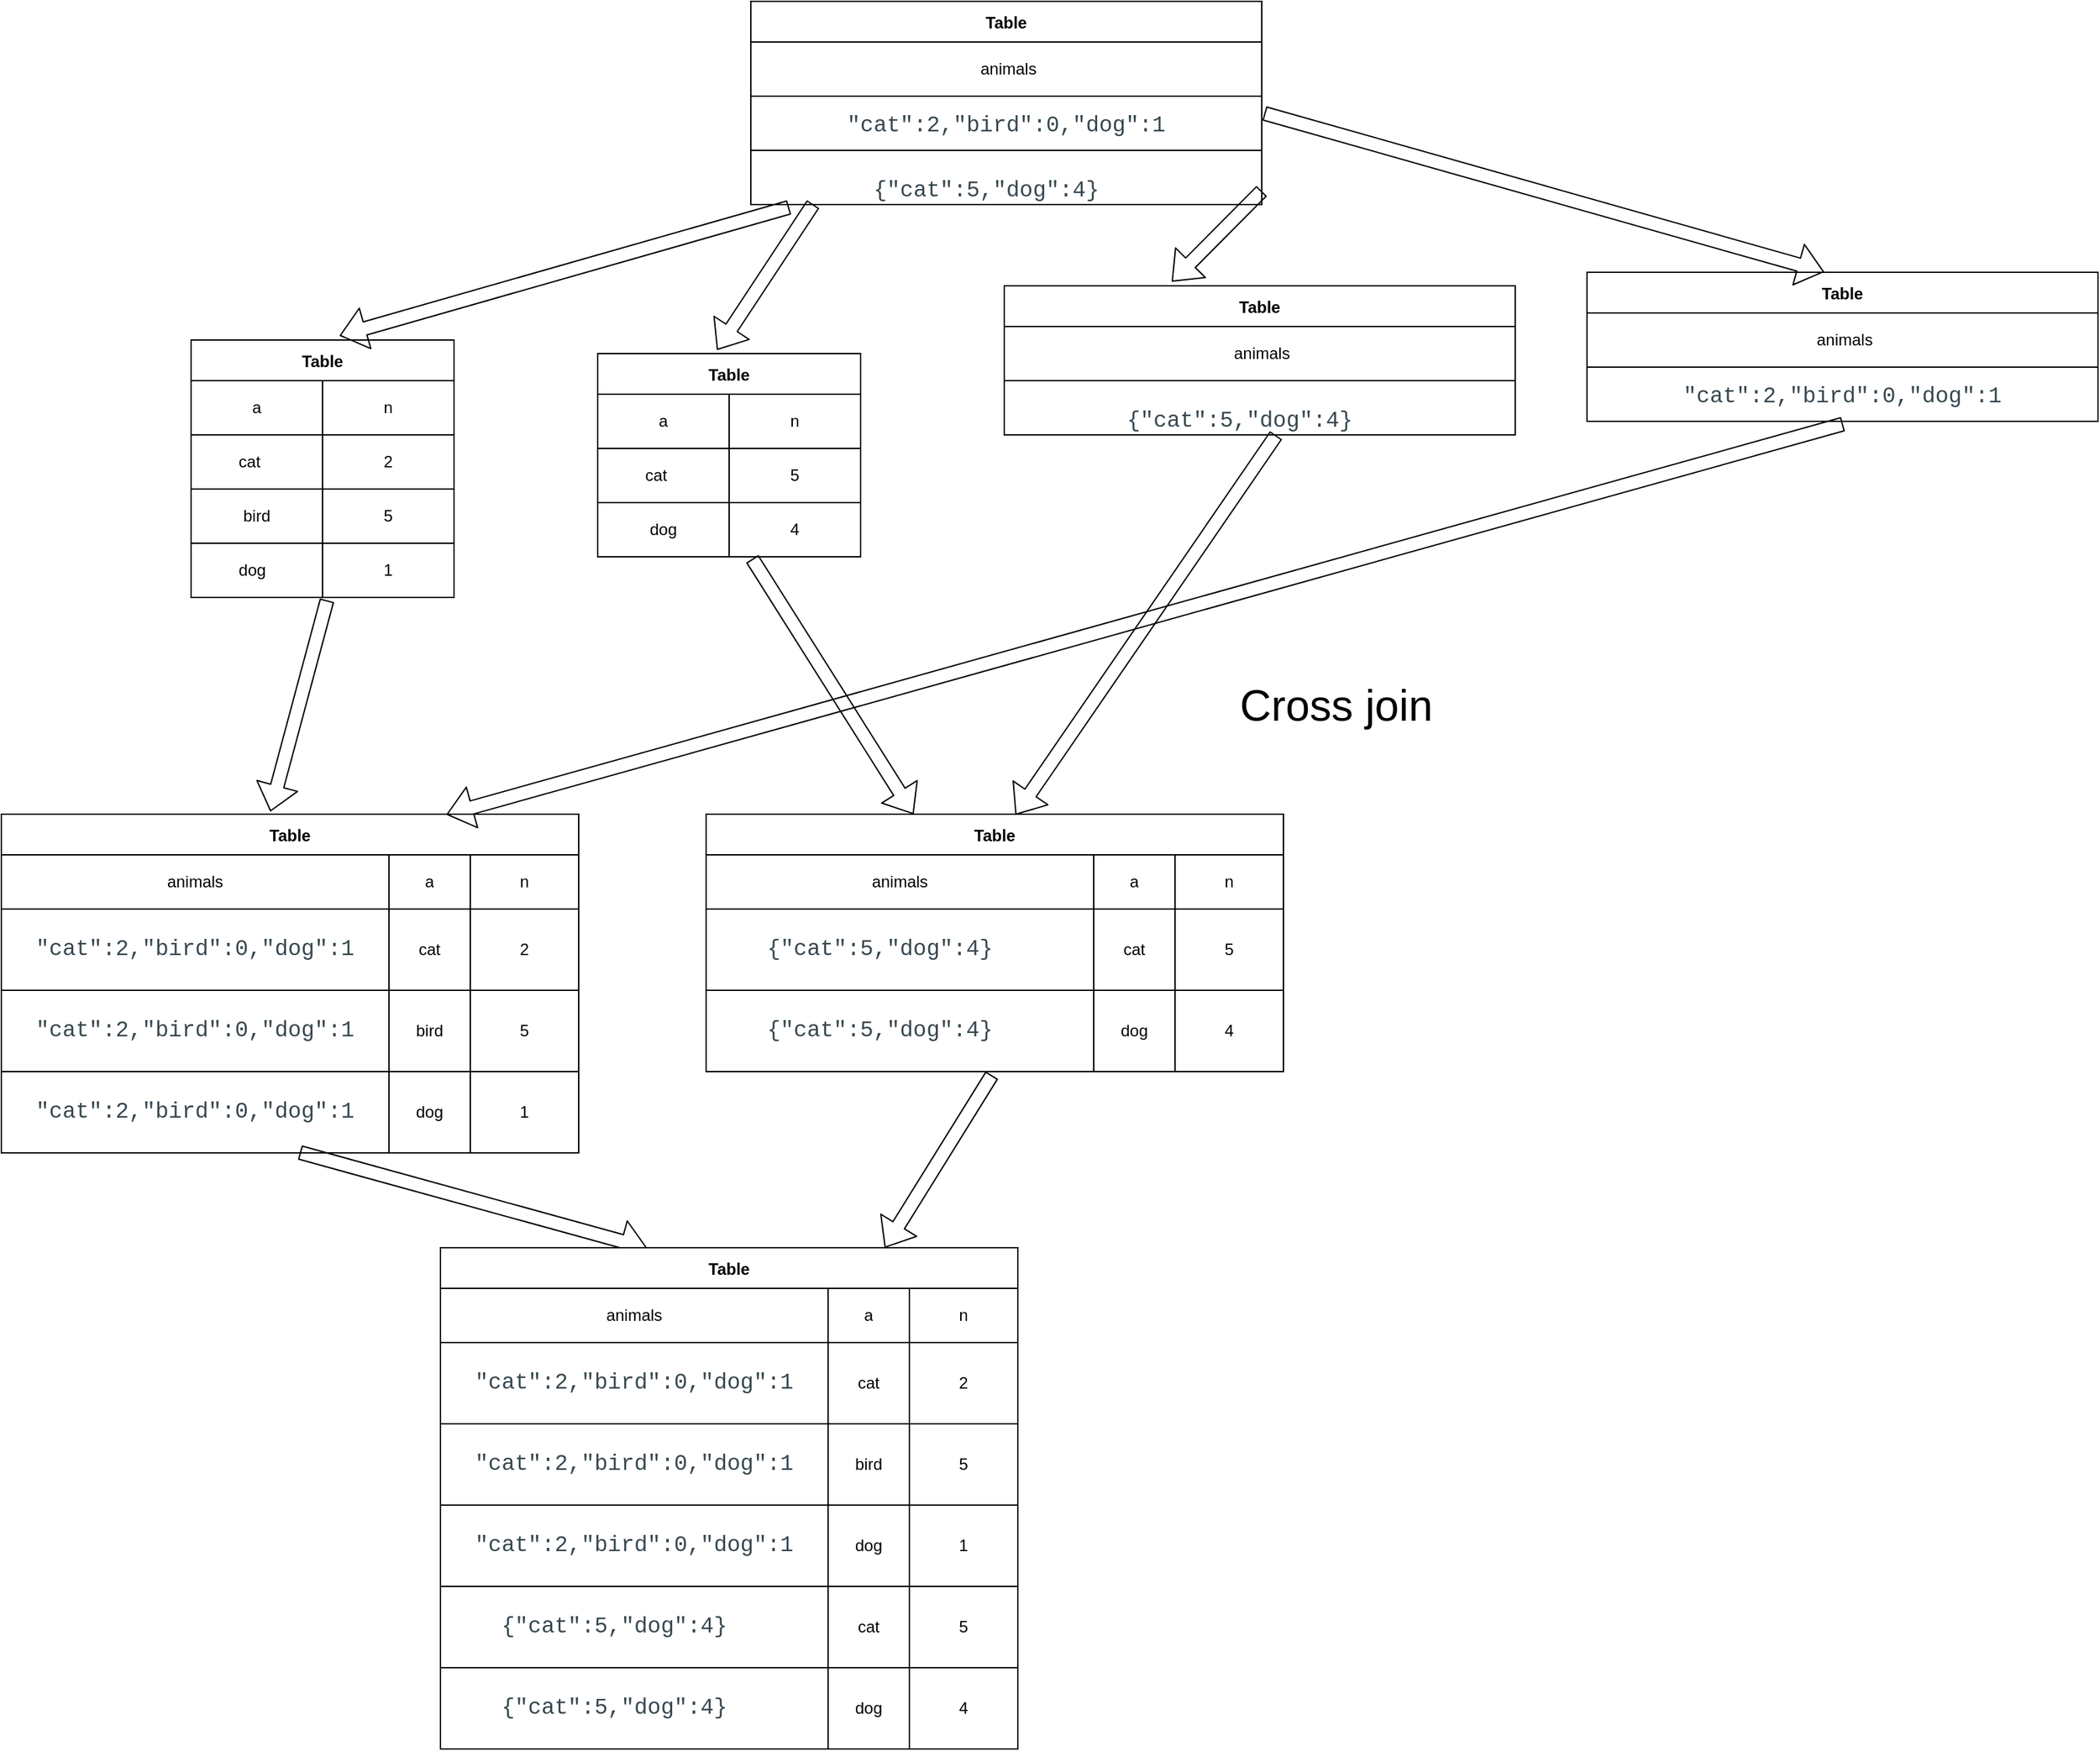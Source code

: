 <mxfile version="15.2.1" type="github"><diagram id="VG8eyqfKNjotyexFLxuo" name="Page-1"><mxGraphModel dx="2196" dy="2149" grid="1" gridSize="10" guides="1" tooltips="1" connect="1" arrows="1" fold="1" page="1" pageScale="1" pageWidth="850" pageHeight="1100" math="0" shadow="0"><root><mxCell id="0"/><mxCell id="1" parent="0"/><mxCell id="1HkXlkdMr8uAS0z24yEN-7" value="Table" style="shape=table;startSize=30;container=1;collapsible=0;childLayout=tableLayout;fontStyle=1;align=center;pointerEvents=1;" parent="1" vertex="1"><mxGeometry x="203" y="1160" width="377" height="150" as="geometry"/></mxCell><mxCell id="1HkXlkdMr8uAS0z24yEN-8" value="" style="shape=partialRectangle;html=1;whiteSpace=wrap;collapsible=0;dropTarget=0;pointerEvents=0;fillColor=none;top=0;left=0;bottom=0;right=0;points=[[0,0.5],[1,0.5]];portConstraint=eastwest;" parent="1HkXlkdMr8uAS0z24yEN-7" vertex="1"><mxGeometry y="30" width="377" height="40" as="geometry"/></mxCell><mxCell id="1HkXlkdMr8uAS0z24yEN-9" value="&amp;nbsp;animals" style="shape=partialRectangle;html=1;whiteSpace=wrap;connectable=0;fillColor=none;top=0;left=0;bottom=0;right=0;overflow=hidden;pointerEvents=1;" parent="1HkXlkdMr8uAS0z24yEN-8" vertex="1"><mxGeometry width="377" height="40" as="geometry"/></mxCell><mxCell id="1HkXlkdMr8uAS0z24yEN-12" value="" style="shape=partialRectangle;html=1;whiteSpace=wrap;collapsible=0;dropTarget=0;pointerEvents=0;fillColor=none;top=0;left=0;bottom=0;right=0;points=[[0,0.5],[1,0.5]];portConstraint=eastwest;" parent="1HkXlkdMr8uAS0z24yEN-7" vertex="1"><mxGeometry y="70" width="377" height="40" as="geometry"/></mxCell><mxCell id="1HkXlkdMr8uAS0z24yEN-13" value="&lt;pre id=&quot;codecell64&quot; style=&quot;box-sizing: inherit ; font-family: &amp;#34;roboto mono&amp;#34; , &amp;#34;courier new&amp;#34; , &amp;#34;courier&amp;#34; , monospace ; color: rgb(55 , 71 , 79) ; line-height: 1.4 ; background-color: transparent ; font-size: 16.32px ; direction: ltr ; position: relative ; margin-top: 0px ; margin-bottom: 0px ; border-radius: 0.1rem ; padding: 0.525rem 0.6rem ; overflow: auto ; vertical-align: top&quot;&gt;&quot;cat&quot;:2,&quot;bird&quot;:0,&quot;dog&quot;:1&lt;/pre&gt;" style="shape=partialRectangle;html=1;whiteSpace=wrap;connectable=0;fillColor=none;top=0;left=0;bottom=0;right=0;overflow=hidden;pointerEvents=1;" parent="1HkXlkdMr8uAS0z24yEN-12" vertex="1"><mxGeometry width="377" height="40" as="geometry"/></mxCell><mxCell id="Fi2yLLiBFZ7vbNEAdMRH-1" value="" style="shape=partialRectangle;html=1;whiteSpace=wrap;collapsible=0;dropTarget=0;pointerEvents=0;fillColor=none;top=0;left=0;bottom=0;right=0;points=[[0,0.5],[1,0.5]];portConstraint=eastwest;" vertex="1" parent="1HkXlkdMr8uAS0z24yEN-7"><mxGeometry y="110" width="377" height="40" as="geometry"/></mxCell><mxCell id="Fi2yLLiBFZ7vbNEAdMRH-2" value="&lt;pre id=&quot;codecell64&quot; style=&quot;box-sizing: inherit ; font-family: &amp;#34;roboto mono&amp;#34; , &amp;#34;courier new&amp;#34; , &amp;#34;courier&amp;#34; , monospace ; color: rgb(55 , 71 , 79) ; line-height: 1.4 ; background-color: transparent ; font-size: 16.32px ; direction: ltr ; position: relative ; margin-top: 0px ; margin-bottom: 0px ; border-radius: 0.1rem ; padding: 0.525rem 0.6rem ; overflow: auto ; vertical-align: top&quot;&gt;&lt;pre id=&quot;codecell64&quot; style=&quot;box-sizing: inherit ; font-family: &amp;#34;roboto mono&amp;#34; , &amp;#34;courier new&amp;#34; , &amp;#34;courier&amp;#34; , monospace ; line-height: 1.4 ; background-color: transparent ; font-size: 16.32px ; direction: ltr ; position: relative ; margin-top: 0px ; margin-bottom: 0px ; border-radius: 0.1rem ; padding: 0.525rem 0.6rem ; overflow: auto ; vertical-align: top&quot;&gt;{&quot;cat&quot;:5,&quot;dog&quot;:4}   &lt;/pre&gt;&lt;/pre&gt;" style="shape=partialRectangle;html=1;whiteSpace=wrap;connectable=0;fillColor=none;top=0;left=0;bottom=0;right=0;overflow=hidden;pointerEvents=1;" vertex="1" parent="Fi2yLLiBFZ7vbNEAdMRH-1"><mxGeometry width="377" height="40" as="geometry"/></mxCell><mxCell id="1HkXlkdMr8uAS0z24yEN-31" value="Table" style="shape=table;startSize=30;container=1;collapsible=0;childLayout=tableLayout;fontStyle=1;align=center;pointerEvents=1;" parent="1" vertex="1"><mxGeometry x="-210" y="1410" width="194" height="190" as="geometry"/></mxCell><mxCell id="1HkXlkdMr8uAS0z24yEN-32" style="shape=partialRectangle;html=1;whiteSpace=wrap;collapsible=0;dropTarget=0;pointerEvents=0;fillColor=none;top=0;left=0;bottom=0;right=0;points=[[0,0.5],[1,0.5]];portConstraint=eastwest;" parent="1HkXlkdMr8uAS0z24yEN-31" vertex="1"><mxGeometry y="30" width="194" height="40" as="geometry"/></mxCell><mxCell id="Fi2yLLiBFZ7vbNEAdMRH-6" value="a" style="shape=partialRectangle;html=1;whiteSpace=wrap;connectable=0;fillColor=none;top=0;left=0;bottom=0;right=0;overflow=hidden;pointerEvents=1;" vertex="1" parent="1HkXlkdMr8uAS0z24yEN-32"><mxGeometry width="97" height="40" as="geometry"/></mxCell><mxCell id="1HkXlkdMr8uAS0z24yEN-33" value="n" style="shape=partialRectangle;html=1;whiteSpace=wrap;connectable=0;fillColor=none;top=0;left=0;bottom=0;right=0;overflow=hidden;pointerEvents=1;" parent="1HkXlkdMr8uAS0z24yEN-32" vertex="1"><mxGeometry x="97" width="97" height="40" as="geometry"/></mxCell><mxCell id="1HkXlkdMr8uAS0z24yEN-35" value="" style="shape=partialRectangle;html=1;whiteSpace=wrap;collapsible=0;dropTarget=0;pointerEvents=0;fillColor=none;top=0;left=0;bottom=0;right=0;points=[[0,0.5],[1,0.5]];portConstraint=eastwest;" parent="1HkXlkdMr8uAS0z24yEN-31" vertex="1"><mxGeometry y="70" width="194" height="40" as="geometry"/></mxCell><mxCell id="Fi2yLLiBFZ7vbNEAdMRH-7" value="cat&lt;span style=&quot;white-space: pre&quot;&gt;&#9;&lt;/span&gt;" style="shape=partialRectangle;html=1;whiteSpace=wrap;connectable=0;fillColor=none;top=0;left=0;bottom=0;right=0;overflow=hidden;pointerEvents=1;" vertex="1" parent="1HkXlkdMr8uAS0z24yEN-35"><mxGeometry width="97" height="40" as="geometry"/></mxCell><mxCell id="1HkXlkdMr8uAS0z24yEN-36" value="2" style="shape=partialRectangle;html=1;whiteSpace=wrap;connectable=0;fillColor=none;top=0;left=0;bottom=0;right=0;overflow=hidden;pointerEvents=1;" parent="1HkXlkdMr8uAS0z24yEN-35" vertex="1"><mxGeometry x="97" width="97" height="40" as="geometry"/></mxCell><mxCell id="1HkXlkdMr8uAS0z24yEN-38" value="" style="shape=partialRectangle;html=1;whiteSpace=wrap;collapsible=0;dropTarget=0;pointerEvents=0;fillColor=none;top=0;left=0;bottom=0;right=0;points=[[0,0.5],[1,0.5]];portConstraint=eastwest;" parent="1HkXlkdMr8uAS0z24yEN-31" vertex="1"><mxGeometry y="110" width="194" height="40" as="geometry"/></mxCell><mxCell id="Fi2yLLiBFZ7vbNEAdMRH-8" value="bird" style="shape=partialRectangle;html=1;whiteSpace=wrap;connectable=0;fillColor=none;top=0;left=0;bottom=0;right=0;overflow=hidden;pointerEvents=1;" vertex="1" parent="1HkXlkdMr8uAS0z24yEN-38"><mxGeometry width="97" height="40" as="geometry"/></mxCell><mxCell id="1HkXlkdMr8uAS0z24yEN-39" value="5" style="shape=partialRectangle;html=1;whiteSpace=wrap;connectable=0;fillColor=none;top=0;left=0;bottom=0;right=0;overflow=hidden;pointerEvents=1;" parent="1HkXlkdMr8uAS0z24yEN-38" vertex="1"><mxGeometry x="97" width="97" height="40" as="geometry"/></mxCell><mxCell id="Fi2yLLiBFZ7vbNEAdMRH-9" style="shape=partialRectangle;html=1;whiteSpace=wrap;collapsible=0;dropTarget=0;pointerEvents=0;fillColor=none;top=0;left=0;bottom=0;right=0;points=[[0,0.5],[1,0.5]];portConstraint=eastwest;" vertex="1" parent="1HkXlkdMr8uAS0z24yEN-31"><mxGeometry y="150" width="194" height="40" as="geometry"/></mxCell><mxCell id="Fi2yLLiBFZ7vbNEAdMRH-10" value="dog&lt;span style=&quot;white-space: pre&quot;&gt;&#9;&lt;/span&gt;" style="shape=partialRectangle;html=1;whiteSpace=wrap;connectable=0;fillColor=none;top=0;left=0;bottom=0;right=0;overflow=hidden;pointerEvents=1;" vertex="1" parent="Fi2yLLiBFZ7vbNEAdMRH-9"><mxGeometry width="97" height="40" as="geometry"/></mxCell><mxCell id="Fi2yLLiBFZ7vbNEAdMRH-11" value="1" style="shape=partialRectangle;html=1;whiteSpace=wrap;connectable=0;fillColor=none;top=0;left=0;bottom=0;right=0;overflow=hidden;pointerEvents=1;" vertex="1" parent="Fi2yLLiBFZ7vbNEAdMRH-9"><mxGeometry x="97" width="97" height="40" as="geometry"/></mxCell><mxCell id="1HkXlkdMr8uAS0z24yEN-50" value="" style="shape=flexArrow;endArrow=classic;html=1;startSize=30;exitX=0.075;exitY=1.051;exitDx=0;exitDy=0;exitPerimeter=0;entryX=0.565;entryY=-0.017;entryDx=0;entryDy=0;entryPerimeter=0;" parent="1" edge="1" target="1HkXlkdMr8uAS0z24yEN-31" source="Fi2yLLiBFZ7vbNEAdMRH-1"><mxGeometry width="50" height="50" relative="1" as="geometry"><mxPoint x="131" y="1350" as="sourcePoint"/><mxPoint x="70" y="1420" as="targetPoint"/></mxGeometry></mxCell><mxCell id="1HkXlkdMr8uAS0z24yEN-51" value="" style="shape=flexArrow;endArrow=classic;html=1;startSize=30;exitX=0.122;exitY=0.993;exitDx=0;exitDy=0;exitPerimeter=0;entryX=0.454;entryY=-0.018;entryDx=0;entryDy=0;entryPerimeter=0;" parent="1" edge="1" target="Fi2yLLiBFZ7vbNEAdMRH-12" source="Fi2yLLiBFZ7vbNEAdMRH-1"><mxGeometry width="50" height="50" relative="1" as="geometry"><mxPoint x="270" y="1320" as="sourcePoint"/><mxPoint x="340" y="1390" as="targetPoint"/></mxGeometry></mxCell><mxCell id="1HkXlkdMr8uAS0z24yEN-53" value="" style="shape=flexArrow;endArrow=classic;html=1;startSize=30;exitX=0.517;exitY=1.051;exitDx=0;exitDy=0;exitPerimeter=0;entryX=0.466;entryY=-0.008;entryDx=0;entryDy=0;entryPerimeter=0;" parent="1" source="Fi2yLLiBFZ7vbNEAdMRH-9" edge="1" target="1HkXlkdMr8uAS0z24yEN-54"><mxGeometry width="50" height="50" relative="1" as="geometry"><mxPoint x="160" y="1590" as="sourcePoint"/><mxPoint x="160" y="1820" as="targetPoint"/></mxGeometry></mxCell><mxCell id="1HkXlkdMr8uAS0z24yEN-54" value="Table" style="shape=table;startSize=30;container=1;collapsible=0;childLayout=tableLayout;fontStyle=1;align=center;pointerEvents=1;" parent="1" vertex="1"><mxGeometry x="-350" y="1760" width="426" height="250" as="geometry"/></mxCell><mxCell id="1HkXlkdMr8uAS0z24yEN-55" style="shape=partialRectangle;html=1;whiteSpace=wrap;collapsible=0;dropTarget=0;pointerEvents=0;fillColor=none;top=0;left=0;bottom=0;right=0;points=[[0,0.5],[1,0.5]];portConstraint=eastwest;" parent="1HkXlkdMr8uAS0z24yEN-54" vertex="1"><mxGeometry y="30" width="426" height="40" as="geometry"/></mxCell><mxCell id="1HkXlkdMr8uAS0z24yEN-61" value="animals" style="shape=partialRectangle;html=1;whiteSpace=wrap;connectable=0;fillColor=none;top=0;left=0;bottom=0;right=0;overflow=hidden;pointerEvents=1;" parent="1HkXlkdMr8uAS0z24yEN-55" vertex="1"><mxGeometry width="286" height="40" as="geometry"/></mxCell><mxCell id="Fi2yLLiBFZ7vbNEAdMRH-25" value="a" style="shape=partialRectangle;html=1;whiteSpace=wrap;connectable=0;fillColor=none;top=0;left=0;bottom=0;right=0;overflow=hidden;pointerEvents=1;" vertex="1" parent="1HkXlkdMr8uAS0z24yEN-55"><mxGeometry x="286" width="60" height="40" as="geometry"/></mxCell><mxCell id="Fi2yLLiBFZ7vbNEAdMRH-27" value="n" style="shape=partialRectangle;html=1;whiteSpace=wrap;connectable=0;fillColor=none;top=0;left=0;bottom=0;right=0;overflow=hidden;pointerEvents=1;" vertex="1" parent="1HkXlkdMr8uAS0z24yEN-55"><mxGeometry x="346" width="80" height="40" as="geometry"/></mxCell><mxCell id="Fi2yLLiBFZ7vbNEAdMRH-39" value="" style="shape=partialRectangle;html=1;whiteSpace=wrap;collapsible=0;dropTarget=0;pointerEvents=0;fillColor=none;top=0;left=0;bottom=0;right=0;points=[[0,0.5],[1,0.5]];portConstraint=eastwest;" vertex="1" parent="1HkXlkdMr8uAS0z24yEN-54"><mxGeometry y="70" width="426" height="60" as="geometry"/></mxCell><mxCell id="Fi2yLLiBFZ7vbNEAdMRH-40" value="&lt;pre id=&quot;codecell64&quot; style=&quot;background-color: transparent ; box-sizing: inherit ; font-family: &amp;#34;roboto mono&amp;#34; , &amp;#34;courier new&amp;#34; , &amp;#34;courier&amp;#34; , monospace ; color: rgb(55 , 71 , 79) ; line-height: 1.4 ; font-size: 16.32px ; direction: ltr ; position: relative ; margin-top: 0px ; margin-bottom: 0px ; border-radius: 0.1rem ; padding: 0.525rem 0.6rem ; overflow: auto ; vertical-align: top&quot;&gt;&quot;cat&quot;:2,&quot;bird&quot;:0,&quot;dog&quot;:1&lt;/pre&gt;" style="shape=partialRectangle;html=1;whiteSpace=wrap;connectable=0;fillColor=none;top=0;left=0;bottom=0;right=0;overflow=hidden;pointerEvents=1;" vertex="1" parent="Fi2yLLiBFZ7vbNEAdMRH-39"><mxGeometry width="286" height="60" as="geometry"/></mxCell><mxCell id="Fi2yLLiBFZ7vbNEAdMRH-41" value="cat" style="shape=partialRectangle;html=1;whiteSpace=wrap;connectable=0;fillColor=none;top=0;left=0;bottom=0;right=0;overflow=hidden;pointerEvents=1;" vertex="1" parent="Fi2yLLiBFZ7vbNEAdMRH-39"><mxGeometry x="286" width="60" height="60" as="geometry"/></mxCell><mxCell id="Fi2yLLiBFZ7vbNEAdMRH-42" value="2" style="shape=partialRectangle;html=1;whiteSpace=wrap;connectable=0;fillColor=none;top=0;left=0;bottom=0;right=0;overflow=hidden;pointerEvents=1;" vertex="1" parent="Fi2yLLiBFZ7vbNEAdMRH-39"><mxGeometry x="346" width="80" height="60" as="geometry"/></mxCell><mxCell id="Fi2yLLiBFZ7vbNEAdMRH-43" value="" style="shape=partialRectangle;html=1;whiteSpace=wrap;collapsible=0;dropTarget=0;pointerEvents=0;fillColor=none;top=0;left=0;bottom=0;right=0;points=[[0,0.5],[1,0.5]];portConstraint=eastwest;" vertex="1" parent="1HkXlkdMr8uAS0z24yEN-54"><mxGeometry y="130" width="426" height="60" as="geometry"/></mxCell><mxCell id="Fi2yLLiBFZ7vbNEAdMRH-44" value="&lt;pre id=&quot;codecell64&quot; style=&quot;background-color: transparent ; box-sizing: inherit ; font-family: &amp;#34;roboto mono&amp;#34; , &amp;#34;courier new&amp;#34; , &amp;#34;courier&amp;#34; , monospace ; color: rgb(55 , 71 , 79) ; line-height: 1.4 ; font-size: 16.32px ; direction: ltr ; position: relative ; margin-top: 0px ; margin-bottom: 0px ; border-radius: 0.1rem ; padding: 0.525rem 0.6rem ; overflow: auto ; vertical-align: top&quot;&gt;&quot;cat&quot;:2,&quot;bird&quot;:0,&quot;dog&quot;:1&lt;/pre&gt;" style="shape=partialRectangle;html=1;whiteSpace=wrap;connectable=0;fillColor=none;top=0;left=0;bottom=0;right=0;overflow=hidden;pointerEvents=1;" vertex="1" parent="Fi2yLLiBFZ7vbNEAdMRH-43"><mxGeometry width="286" height="60" as="geometry"/></mxCell><mxCell id="Fi2yLLiBFZ7vbNEAdMRH-45" value="bird" style="shape=partialRectangle;html=1;whiteSpace=wrap;connectable=0;fillColor=none;top=0;left=0;bottom=0;right=0;overflow=hidden;pointerEvents=1;" vertex="1" parent="Fi2yLLiBFZ7vbNEAdMRH-43"><mxGeometry x="286" width="60" height="60" as="geometry"/></mxCell><mxCell id="Fi2yLLiBFZ7vbNEAdMRH-46" value="5" style="shape=partialRectangle;html=1;whiteSpace=wrap;connectable=0;fillColor=none;top=0;left=0;bottom=0;right=0;overflow=hidden;pointerEvents=1;" vertex="1" parent="Fi2yLLiBFZ7vbNEAdMRH-43"><mxGeometry x="346" width="80" height="60" as="geometry"/></mxCell><mxCell id="1HkXlkdMr8uAS0z24yEN-57" value="" style="shape=partialRectangle;html=1;whiteSpace=wrap;collapsible=0;dropTarget=0;pointerEvents=0;fillColor=none;top=0;left=0;bottom=0;right=0;points=[[0,0.5],[1,0.5]];portConstraint=eastwest;" parent="1HkXlkdMr8uAS0z24yEN-54" vertex="1"><mxGeometry y="190" width="426" height="60" as="geometry"/></mxCell><mxCell id="1HkXlkdMr8uAS0z24yEN-62" value="&lt;pre id=&quot;codecell64&quot; style=&quot;background-color: transparent ; box-sizing: inherit ; font-family: &amp;#34;roboto mono&amp;#34; , &amp;#34;courier new&amp;#34; , &amp;#34;courier&amp;#34; , monospace ; color: rgb(55 , 71 , 79) ; line-height: 1.4 ; font-size: 16.32px ; direction: ltr ; position: relative ; margin-top: 0px ; margin-bottom: 0px ; border-radius: 0.1rem ; padding: 0.525rem 0.6rem ; overflow: auto ; vertical-align: top&quot;&gt;&quot;cat&quot;:2,&quot;bird&quot;:0,&quot;dog&quot;:1&lt;/pre&gt;" style="shape=partialRectangle;html=1;whiteSpace=wrap;connectable=0;fillColor=none;top=0;left=0;bottom=0;right=0;overflow=hidden;pointerEvents=1;" parent="1HkXlkdMr8uAS0z24yEN-57" vertex="1"><mxGeometry width="286" height="60" as="geometry"/></mxCell><mxCell id="Fi2yLLiBFZ7vbNEAdMRH-26" value="dog" style="shape=partialRectangle;html=1;whiteSpace=wrap;connectable=0;fillColor=none;top=0;left=0;bottom=0;right=0;overflow=hidden;pointerEvents=1;" vertex="1" parent="1HkXlkdMr8uAS0z24yEN-57"><mxGeometry x="286" width="60" height="60" as="geometry"/></mxCell><mxCell id="Fi2yLLiBFZ7vbNEAdMRH-28" value="1" style="shape=partialRectangle;html=1;whiteSpace=wrap;connectable=0;fillColor=none;top=0;left=0;bottom=0;right=0;overflow=hidden;pointerEvents=1;" vertex="1" parent="1HkXlkdMr8uAS0z24yEN-57"><mxGeometry x="346" width="80" height="60" as="geometry"/></mxCell><mxCell id="1HkXlkdMr8uAS0z24yEN-83" value="" style="shape=flexArrow;endArrow=classic;html=1;startSize=30;exitX=0.588;exitY=1.037;exitDx=0;exitDy=0;exitPerimeter=0;" parent="1" target="Fi2yLLiBFZ7vbNEAdMRH-47" edge="1" source="Fi2yLLiBFZ7vbNEAdMRH-19"><mxGeometry width="50" height="50" relative="1" as="geometry"><mxPoint x="440" y="1550" as="sourcePoint"/><mxPoint x="703.2" y="1804.87" as="targetPoint"/></mxGeometry></mxCell><mxCell id="1HkXlkdMr8uAS0z24yEN-88" value="" style="shape=flexArrow;endArrow=classic;html=1;startSize=30;entryX=0.358;entryY=0.001;entryDx=0;entryDy=0;entryPerimeter=0;exitX=0.517;exitY=0.995;exitDx=0;exitDy=0;exitPerimeter=0;" parent="1" edge="1" target="Fi2yLLiBFZ7vbNEAdMRH-81" source="1HkXlkdMr8uAS0z24yEN-57"><mxGeometry width="50" height="50" relative="1" as="geometry"><mxPoint x="110" y="2060" as="sourcePoint"/><mxPoint x="290" y="2330" as="targetPoint"/></mxGeometry></mxCell><mxCell id="1HkXlkdMr8uAS0z24yEN-89" value="" style="shape=flexArrow;endArrow=classic;html=1;startSize=30;exitX=0.495;exitY=1.044;exitDx=0;exitDy=0;exitPerimeter=0;" parent="1" edge="1" target="Fi2yLLiBFZ7vbNEAdMRH-81" source="Fi2yLLiBFZ7vbNEAdMRH-60"><mxGeometry width="50" height="50" relative="1" as="geometry"><mxPoint x="740" y="2000" as="sourcePoint"/><mxPoint x="440" y="2340" as="targetPoint"/></mxGeometry></mxCell><mxCell id="Fi2yLLiBFZ7vbNEAdMRH-12" value="Table" style="shape=table;startSize=30;container=1;collapsible=0;childLayout=tableLayout;fontStyle=1;align=center;pointerEvents=1;" vertex="1" parent="1"><mxGeometry x="90" y="1420" width="194" height="150" as="geometry"/></mxCell><mxCell id="Fi2yLLiBFZ7vbNEAdMRH-13" style="shape=partialRectangle;html=1;whiteSpace=wrap;collapsible=0;dropTarget=0;pointerEvents=0;fillColor=none;top=0;left=0;bottom=0;right=0;points=[[0,0.5],[1,0.5]];portConstraint=eastwest;" vertex="1" parent="Fi2yLLiBFZ7vbNEAdMRH-12"><mxGeometry y="30" width="194" height="40" as="geometry"/></mxCell><mxCell id="Fi2yLLiBFZ7vbNEAdMRH-14" value="a" style="shape=partialRectangle;html=1;whiteSpace=wrap;connectable=0;fillColor=none;top=0;left=0;bottom=0;right=0;overflow=hidden;pointerEvents=1;" vertex="1" parent="Fi2yLLiBFZ7vbNEAdMRH-13"><mxGeometry width="97" height="40" as="geometry"/></mxCell><mxCell id="Fi2yLLiBFZ7vbNEAdMRH-15" value="n" style="shape=partialRectangle;html=1;whiteSpace=wrap;connectable=0;fillColor=none;top=0;left=0;bottom=0;right=0;overflow=hidden;pointerEvents=1;" vertex="1" parent="Fi2yLLiBFZ7vbNEAdMRH-13"><mxGeometry x="97" width="97" height="40" as="geometry"/></mxCell><mxCell id="Fi2yLLiBFZ7vbNEAdMRH-16" value="" style="shape=partialRectangle;html=1;whiteSpace=wrap;collapsible=0;dropTarget=0;pointerEvents=0;fillColor=none;top=0;left=0;bottom=0;right=0;points=[[0,0.5],[1,0.5]];portConstraint=eastwest;" vertex="1" parent="Fi2yLLiBFZ7vbNEAdMRH-12"><mxGeometry y="70" width="194" height="40" as="geometry"/></mxCell><mxCell id="Fi2yLLiBFZ7vbNEAdMRH-17" value="cat&lt;span style=&quot;white-space: pre&quot;&gt;&#9;&lt;/span&gt;" style="shape=partialRectangle;html=1;whiteSpace=wrap;connectable=0;fillColor=none;top=0;left=0;bottom=0;right=0;overflow=hidden;pointerEvents=1;" vertex="1" parent="Fi2yLLiBFZ7vbNEAdMRH-16"><mxGeometry width="97" height="40" as="geometry"/></mxCell><mxCell id="Fi2yLLiBFZ7vbNEAdMRH-18" value="5" style="shape=partialRectangle;html=1;whiteSpace=wrap;connectable=0;fillColor=none;top=0;left=0;bottom=0;right=0;overflow=hidden;pointerEvents=1;" vertex="1" parent="Fi2yLLiBFZ7vbNEAdMRH-16"><mxGeometry x="97" width="97" height="40" as="geometry"/></mxCell><mxCell id="Fi2yLLiBFZ7vbNEAdMRH-19" value="" style="shape=partialRectangle;html=1;whiteSpace=wrap;collapsible=0;dropTarget=0;pointerEvents=0;fillColor=none;top=0;left=0;bottom=0;right=0;points=[[0,0.5],[1,0.5]];portConstraint=eastwest;" vertex="1" parent="Fi2yLLiBFZ7vbNEAdMRH-12"><mxGeometry y="110" width="194" height="40" as="geometry"/></mxCell><mxCell id="Fi2yLLiBFZ7vbNEAdMRH-20" value="dog" style="shape=partialRectangle;html=1;whiteSpace=wrap;connectable=0;fillColor=none;top=0;left=0;bottom=0;right=0;overflow=hidden;pointerEvents=1;" vertex="1" parent="Fi2yLLiBFZ7vbNEAdMRH-19"><mxGeometry width="97" height="40" as="geometry"/></mxCell><mxCell id="Fi2yLLiBFZ7vbNEAdMRH-21" value="4" style="shape=partialRectangle;html=1;whiteSpace=wrap;connectable=0;fillColor=none;top=0;left=0;bottom=0;right=0;overflow=hidden;pointerEvents=1;" vertex="1" parent="Fi2yLLiBFZ7vbNEAdMRH-19"><mxGeometry x="97" width="97" height="40" as="geometry"/></mxCell><mxCell id="Fi2yLLiBFZ7vbNEAdMRH-47" value="Table" style="shape=table;startSize=30;container=1;collapsible=0;childLayout=tableLayout;fontStyle=1;align=center;pointerEvents=1;" vertex="1" parent="1"><mxGeometry x="170" y="1760" width="426" height="190" as="geometry"/></mxCell><mxCell id="Fi2yLLiBFZ7vbNEAdMRH-48" style="shape=partialRectangle;html=1;whiteSpace=wrap;collapsible=0;dropTarget=0;pointerEvents=0;fillColor=none;top=0;left=0;bottom=0;right=0;points=[[0,0.5],[1,0.5]];portConstraint=eastwest;" vertex="1" parent="Fi2yLLiBFZ7vbNEAdMRH-47"><mxGeometry y="30" width="426" height="40" as="geometry"/></mxCell><mxCell id="Fi2yLLiBFZ7vbNEAdMRH-49" value="animals" style="shape=partialRectangle;html=1;whiteSpace=wrap;connectable=0;fillColor=none;top=0;left=0;bottom=0;right=0;overflow=hidden;pointerEvents=1;" vertex="1" parent="Fi2yLLiBFZ7vbNEAdMRH-48"><mxGeometry width="286" height="40" as="geometry"/></mxCell><mxCell id="Fi2yLLiBFZ7vbNEAdMRH-50" value="a" style="shape=partialRectangle;html=1;whiteSpace=wrap;connectable=0;fillColor=none;top=0;left=0;bottom=0;right=0;overflow=hidden;pointerEvents=1;" vertex="1" parent="Fi2yLLiBFZ7vbNEAdMRH-48"><mxGeometry x="286" width="60" height="40" as="geometry"/></mxCell><mxCell id="Fi2yLLiBFZ7vbNEAdMRH-51" value="n" style="shape=partialRectangle;html=1;whiteSpace=wrap;connectable=0;fillColor=none;top=0;left=0;bottom=0;right=0;overflow=hidden;pointerEvents=1;" vertex="1" parent="Fi2yLLiBFZ7vbNEAdMRH-48"><mxGeometry x="346" width="80" height="40" as="geometry"/></mxCell><mxCell id="Fi2yLLiBFZ7vbNEAdMRH-52" value="" style="shape=partialRectangle;html=1;whiteSpace=wrap;collapsible=0;dropTarget=0;pointerEvents=0;fillColor=none;top=0;left=0;bottom=0;right=0;points=[[0,0.5],[1,0.5]];portConstraint=eastwest;" vertex="1" parent="Fi2yLLiBFZ7vbNEAdMRH-47"><mxGeometry y="70" width="426" height="60" as="geometry"/></mxCell><mxCell id="Fi2yLLiBFZ7vbNEAdMRH-53" value="&lt;pre id=&quot;codecell64&quot; style=&quot;background-color: transparent ; box-sizing: inherit ; font-family: &amp;#34;roboto mono&amp;#34; , &amp;#34;courier new&amp;#34; , &amp;#34;courier&amp;#34; , monospace ; color: rgb(55 , 71 , 79) ; line-height: 1.4 ; font-size: 16.32px ; direction: ltr ; position: relative ; margin-top: 0px ; margin-bottom: 0px ; border-radius: 0.1rem ; padding: 0.525rem 0.6rem ; overflow: auto ; vertical-align: top&quot;&gt;&lt;pre id=&quot;codecell64&quot; style=&quot;font-size: 16.32px ; background-color: transparent ; box-sizing: inherit ; font-family: &amp;#34;roboto mono&amp;#34; , &amp;#34;courier new&amp;#34; , &amp;#34;courier&amp;#34; , monospace ; line-height: 1.4 ; direction: ltr ; position: relative ; margin-top: 0px ; margin-bottom: 0px ; border-radius: 0.1rem ; padding: 0.525rem 0.6rem ; overflow: auto ; vertical-align: top&quot;&gt;{&quot;cat&quot;:5,&quot;dog&quot;:4}   &lt;/pre&gt;&lt;/pre&gt;" style="shape=partialRectangle;html=1;whiteSpace=wrap;connectable=0;fillColor=none;top=0;left=0;bottom=0;right=0;overflow=hidden;pointerEvents=1;" vertex="1" parent="Fi2yLLiBFZ7vbNEAdMRH-52"><mxGeometry width="286" height="60" as="geometry"/></mxCell><mxCell id="Fi2yLLiBFZ7vbNEAdMRH-54" value="cat" style="shape=partialRectangle;html=1;whiteSpace=wrap;connectable=0;fillColor=none;top=0;left=0;bottom=0;right=0;overflow=hidden;pointerEvents=1;" vertex="1" parent="Fi2yLLiBFZ7vbNEAdMRH-52"><mxGeometry x="286" width="60" height="60" as="geometry"/></mxCell><mxCell id="Fi2yLLiBFZ7vbNEAdMRH-55" value="5" style="shape=partialRectangle;html=1;whiteSpace=wrap;connectable=0;fillColor=none;top=0;left=0;bottom=0;right=0;overflow=hidden;pointerEvents=1;" vertex="1" parent="Fi2yLLiBFZ7vbNEAdMRH-52"><mxGeometry x="346" width="80" height="60" as="geometry"/></mxCell><mxCell id="Fi2yLLiBFZ7vbNEAdMRH-60" value="" style="shape=partialRectangle;html=1;whiteSpace=wrap;collapsible=0;dropTarget=0;pointerEvents=0;fillColor=none;top=0;left=0;bottom=0;right=0;points=[[0,0.5],[1,0.5]];portConstraint=eastwest;" vertex="1" parent="Fi2yLLiBFZ7vbNEAdMRH-47"><mxGeometry y="130" width="426" height="60" as="geometry"/></mxCell><mxCell id="Fi2yLLiBFZ7vbNEAdMRH-61" value="&lt;pre id=&quot;codecell64&quot; style=&quot;background-color: transparent ; box-sizing: inherit ; font-family: &amp;#34;roboto mono&amp;#34; , &amp;#34;courier new&amp;#34; , &amp;#34;courier&amp;#34; , monospace ; color: rgb(55 , 71 , 79) ; line-height: 1.4 ; font-size: 16.32px ; direction: ltr ; position: relative ; margin-top: 0px ; margin-bottom: 0px ; border-radius: 0.1rem ; padding: 0.525rem 0.6rem ; overflow: auto ; vertical-align: top&quot;&gt;&lt;pre id=&quot;codecell64&quot; style=&quot;font-size: 16.32px ; background-color: transparent ; box-sizing: inherit ; font-family: &amp;#34;roboto mono&amp;#34; , &amp;#34;courier new&amp;#34; , &amp;#34;courier&amp;#34; , monospace ; line-height: 1.4 ; direction: ltr ; position: relative ; margin-top: 0px ; margin-bottom: 0px ; border-radius: 0.1rem ; padding: 0.525rem 0.6rem ; overflow: auto ; vertical-align: top&quot;&gt;{&quot;cat&quot;:5,&quot;dog&quot;:4}   &lt;/pre&gt;&lt;/pre&gt;" style="shape=partialRectangle;html=1;whiteSpace=wrap;connectable=0;fillColor=none;top=0;left=0;bottom=0;right=0;overflow=hidden;pointerEvents=1;" vertex="1" parent="Fi2yLLiBFZ7vbNEAdMRH-60"><mxGeometry width="286" height="60" as="geometry"/></mxCell><mxCell id="Fi2yLLiBFZ7vbNEAdMRH-62" value="dog" style="shape=partialRectangle;html=1;whiteSpace=wrap;connectable=0;fillColor=none;top=0;left=0;bottom=0;right=0;overflow=hidden;pointerEvents=1;" vertex="1" parent="Fi2yLLiBFZ7vbNEAdMRH-60"><mxGeometry x="286" width="60" height="60" as="geometry"/></mxCell><mxCell id="Fi2yLLiBFZ7vbNEAdMRH-63" value="4" style="shape=partialRectangle;html=1;whiteSpace=wrap;connectable=0;fillColor=none;top=0;left=0;bottom=0;right=0;overflow=hidden;pointerEvents=1;" vertex="1" parent="Fi2yLLiBFZ7vbNEAdMRH-60"><mxGeometry x="346" width="80" height="60" as="geometry"/></mxCell><mxCell id="Fi2yLLiBFZ7vbNEAdMRH-81" value="Table" style="shape=table;startSize=30;container=1;collapsible=0;childLayout=tableLayout;fontStyle=1;align=center;pointerEvents=1;" vertex="1" parent="1"><mxGeometry x="-26" y="2080" width="426" height="370" as="geometry"/></mxCell><mxCell id="Fi2yLLiBFZ7vbNEAdMRH-82" style="shape=partialRectangle;html=1;whiteSpace=wrap;collapsible=0;dropTarget=0;pointerEvents=0;fillColor=none;top=0;left=0;bottom=0;right=0;points=[[0,0.5],[1,0.5]];portConstraint=eastwest;" vertex="1" parent="Fi2yLLiBFZ7vbNEAdMRH-81"><mxGeometry y="30" width="426" height="40" as="geometry"/></mxCell><mxCell id="Fi2yLLiBFZ7vbNEAdMRH-83" value="animals" style="shape=partialRectangle;html=1;whiteSpace=wrap;connectable=0;fillColor=none;top=0;left=0;bottom=0;right=0;overflow=hidden;pointerEvents=1;" vertex="1" parent="Fi2yLLiBFZ7vbNEAdMRH-82"><mxGeometry width="286" height="40" as="geometry"/></mxCell><mxCell id="Fi2yLLiBFZ7vbNEAdMRH-84" value="a" style="shape=partialRectangle;html=1;whiteSpace=wrap;connectable=0;fillColor=none;top=0;left=0;bottom=0;right=0;overflow=hidden;pointerEvents=1;" vertex="1" parent="Fi2yLLiBFZ7vbNEAdMRH-82"><mxGeometry x="286" width="60" height="40" as="geometry"/></mxCell><mxCell id="Fi2yLLiBFZ7vbNEAdMRH-85" value="n" style="shape=partialRectangle;html=1;whiteSpace=wrap;connectable=0;fillColor=none;top=0;left=0;bottom=0;right=0;overflow=hidden;pointerEvents=1;" vertex="1" parent="Fi2yLLiBFZ7vbNEAdMRH-82"><mxGeometry x="346" width="80" height="40" as="geometry"/></mxCell><mxCell id="Fi2yLLiBFZ7vbNEAdMRH-86" value="" style="shape=partialRectangle;html=1;whiteSpace=wrap;collapsible=0;dropTarget=0;pointerEvents=0;fillColor=none;top=0;left=0;bottom=0;right=0;points=[[0,0.5],[1,0.5]];portConstraint=eastwest;" vertex="1" parent="Fi2yLLiBFZ7vbNEAdMRH-81"><mxGeometry y="70" width="426" height="60" as="geometry"/></mxCell><mxCell id="Fi2yLLiBFZ7vbNEAdMRH-87" value="&lt;pre id=&quot;codecell64&quot; style=&quot;background-color: transparent ; box-sizing: inherit ; font-family: &amp;#34;roboto mono&amp;#34; , &amp;#34;courier new&amp;#34; , &amp;#34;courier&amp;#34; , monospace ; color: rgb(55 , 71 , 79) ; line-height: 1.4 ; font-size: 16.32px ; direction: ltr ; position: relative ; margin-top: 0px ; margin-bottom: 0px ; border-radius: 0.1rem ; padding: 0.525rem 0.6rem ; overflow: auto ; vertical-align: top&quot;&gt;&quot;cat&quot;:2,&quot;bird&quot;:0,&quot;dog&quot;:1&lt;/pre&gt;" style="shape=partialRectangle;html=1;whiteSpace=wrap;connectable=0;fillColor=none;top=0;left=0;bottom=0;right=0;overflow=hidden;pointerEvents=1;" vertex="1" parent="Fi2yLLiBFZ7vbNEAdMRH-86"><mxGeometry width="286" height="60" as="geometry"/></mxCell><mxCell id="Fi2yLLiBFZ7vbNEAdMRH-88" value="cat" style="shape=partialRectangle;html=1;whiteSpace=wrap;connectable=0;fillColor=none;top=0;left=0;bottom=0;right=0;overflow=hidden;pointerEvents=1;" vertex="1" parent="Fi2yLLiBFZ7vbNEAdMRH-86"><mxGeometry x="286" width="60" height="60" as="geometry"/></mxCell><mxCell id="Fi2yLLiBFZ7vbNEAdMRH-89" value="2" style="shape=partialRectangle;html=1;whiteSpace=wrap;connectable=0;fillColor=none;top=0;left=0;bottom=0;right=0;overflow=hidden;pointerEvents=1;" vertex="1" parent="Fi2yLLiBFZ7vbNEAdMRH-86"><mxGeometry x="346" width="80" height="60" as="geometry"/></mxCell><mxCell id="Fi2yLLiBFZ7vbNEAdMRH-90" value="" style="shape=partialRectangle;html=1;whiteSpace=wrap;collapsible=0;dropTarget=0;pointerEvents=0;fillColor=none;top=0;left=0;bottom=0;right=0;points=[[0,0.5],[1,0.5]];portConstraint=eastwest;" vertex="1" parent="Fi2yLLiBFZ7vbNEAdMRH-81"><mxGeometry y="130" width="426" height="60" as="geometry"/></mxCell><mxCell id="Fi2yLLiBFZ7vbNEAdMRH-91" value="&lt;pre id=&quot;codecell64&quot; style=&quot;background-color: transparent ; box-sizing: inherit ; font-family: &amp;#34;roboto mono&amp;#34; , &amp;#34;courier new&amp;#34; , &amp;#34;courier&amp;#34; , monospace ; color: rgb(55 , 71 , 79) ; line-height: 1.4 ; font-size: 16.32px ; direction: ltr ; position: relative ; margin-top: 0px ; margin-bottom: 0px ; border-radius: 0.1rem ; padding: 0.525rem 0.6rem ; overflow: auto ; vertical-align: top&quot;&gt;&quot;cat&quot;:2,&quot;bird&quot;:0,&quot;dog&quot;:1&lt;/pre&gt;" style="shape=partialRectangle;html=1;whiteSpace=wrap;connectable=0;fillColor=none;top=0;left=0;bottom=0;right=0;overflow=hidden;pointerEvents=1;" vertex="1" parent="Fi2yLLiBFZ7vbNEAdMRH-90"><mxGeometry width="286" height="60" as="geometry"/></mxCell><mxCell id="Fi2yLLiBFZ7vbNEAdMRH-92" value="bird" style="shape=partialRectangle;html=1;whiteSpace=wrap;connectable=0;fillColor=none;top=0;left=0;bottom=0;right=0;overflow=hidden;pointerEvents=1;" vertex="1" parent="Fi2yLLiBFZ7vbNEAdMRH-90"><mxGeometry x="286" width="60" height="60" as="geometry"/></mxCell><mxCell id="Fi2yLLiBFZ7vbNEAdMRH-93" value="5" style="shape=partialRectangle;html=1;whiteSpace=wrap;connectable=0;fillColor=none;top=0;left=0;bottom=0;right=0;overflow=hidden;pointerEvents=1;" vertex="1" parent="Fi2yLLiBFZ7vbNEAdMRH-90"><mxGeometry x="346" width="80" height="60" as="geometry"/></mxCell><mxCell id="Fi2yLLiBFZ7vbNEAdMRH-94" value="" style="shape=partialRectangle;html=1;whiteSpace=wrap;collapsible=0;dropTarget=0;pointerEvents=0;fillColor=none;top=0;left=0;bottom=0;right=0;points=[[0,0.5],[1,0.5]];portConstraint=eastwest;" vertex="1" parent="Fi2yLLiBFZ7vbNEAdMRH-81"><mxGeometry y="190" width="426" height="60" as="geometry"/></mxCell><mxCell id="Fi2yLLiBFZ7vbNEAdMRH-95" value="&lt;pre id=&quot;codecell64&quot; style=&quot;background-color: transparent ; box-sizing: inherit ; font-family: &amp;#34;roboto mono&amp;#34; , &amp;#34;courier new&amp;#34; , &amp;#34;courier&amp;#34; , monospace ; color: rgb(55 , 71 , 79) ; line-height: 1.4 ; font-size: 16.32px ; direction: ltr ; position: relative ; margin-top: 0px ; margin-bottom: 0px ; border-radius: 0.1rem ; padding: 0.525rem 0.6rem ; overflow: auto ; vertical-align: top&quot;&gt;&quot;cat&quot;:2,&quot;bird&quot;:0,&quot;dog&quot;:1&lt;/pre&gt;" style="shape=partialRectangle;html=1;whiteSpace=wrap;connectable=0;fillColor=none;top=0;left=0;bottom=0;right=0;overflow=hidden;pointerEvents=1;" vertex="1" parent="Fi2yLLiBFZ7vbNEAdMRH-94"><mxGeometry width="286" height="60" as="geometry"/></mxCell><mxCell id="Fi2yLLiBFZ7vbNEAdMRH-96" value="dog" style="shape=partialRectangle;html=1;whiteSpace=wrap;connectable=0;fillColor=none;top=0;left=0;bottom=0;right=0;overflow=hidden;pointerEvents=1;" vertex="1" parent="Fi2yLLiBFZ7vbNEAdMRH-94"><mxGeometry x="286" width="60" height="60" as="geometry"/></mxCell><mxCell id="Fi2yLLiBFZ7vbNEAdMRH-97" value="1" style="shape=partialRectangle;html=1;whiteSpace=wrap;connectable=0;fillColor=none;top=0;left=0;bottom=0;right=0;overflow=hidden;pointerEvents=1;" vertex="1" parent="Fi2yLLiBFZ7vbNEAdMRH-94"><mxGeometry x="346" width="80" height="60" as="geometry"/></mxCell><mxCell id="Fi2yLLiBFZ7vbNEAdMRH-111" value="" style="shape=partialRectangle;html=1;whiteSpace=wrap;collapsible=0;dropTarget=0;pointerEvents=0;fillColor=none;top=0;left=0;bottom=0;right=0;points=[[0,0.5],[1,0.5]];portConstraint=eastwest;" vertex="1" parent="Fi2yLLiBFZ7vbNEAdMRH-81"><mxGeometry y="250" width="426" height="60" as="geometry"/></mxCell><mxCell id="Fi2yLLiBFZ7vbNEAdMRH-112" value="&lt;pre id=&quot;codecell64&quot; style=&quot;background-color: transparent ; box-sizing: inherit ; font-family: &amp;#34;roboto mono&amp;#34; , &amp;#34;courier new&amp;#34; , &amp;#34;courier&amp;#34; , monospace ; color: rgb(55 , 71 , 79) ; line-height: 1.4 ; font-size: 16.32px ; direction: ltr ; position: relative ; margin-top: 0px ; margin-bottom: 0px ; border-radius: 0.1rem ; padding: 0.525rem 0.6rem ; overflow: auto ; vertical-align: top&quot;&gt;&lt;pre id=&quot;codecell64&quot; style=&quot;font-size: 16.32px ; background-color: transparent ; box-sizing: inherit ; font-family: &amp;#34;roboto mono&amp;#34; , &amp;#34;courier new&amp;#34; , &amp;#34;courier&amp;#34; , monospace ; line-height: 1.4 ; direction: ltr ; position: relative ; margin-top: 0px ; margin-bottom: 0px ; border-radius: 0.1rem ; padding: 0.525rem 0.6rem ; overflow: auto ; vertical-align: top&quot;&gt;{&quot;cat&quot;:5,&quot;dog&quot;:4}   &lt;/pre&gt;&lt;/pre&gt;" style="shape=partialRectangle;html=1;whiteSpace=wrap;connectable=0;fillColor=none;top=0;left=0;bottom=0;right=0;overflow=hidden;pointerEvents=1;" vertex="1" parent="Fi2yLLiBFZ7vbNEAdMRH-111"><mxGeometry width="286" height="60" as="geometry"/></mxCell><mxCell id="Fi2yLLiBFZ7vbNEAdMRH-113" value="cat" style="shape=partialRectangle;html=1;whiteSpace=wrap;connectable=0;fillColor=none;top=0;left=0;bottom=0;right=0;overflow=hidden;pointerEvents=1;" vertex="1" parent="Fi2yLLiBFZ7vbNEAdMRH-111"><mxGeometry x="286" width="60" height="60" as="geometry"/></mxCell><mxCell id="Fi2yLLiBFZ7vbNEAdMRH-114" value="5" style="shape=partialRectangle;html=1;whiteSpace=wrap;connectable=0;fillColor=none;top=0;left=0;bottom=0;right=0;overflow=hidden;pointerEvents=1;" vertex="1" parent="Fi2yLLiBFZ7vbNEAdMRH-111"><mxGeometry x="346" width="80" height="60" as="geometry"/></mxCell><mxCell id="Fi2yLLiBFZ7vbNEAdMRH-115" value="" style="shape=partialRectangle;html=1;whiteSpace=wrap;collapsible=0;dropTarget=0;pointerEvents=0;fillColor=none;top=0;left=0;bottom=0;right=0;points=[[0,0.5],[1,0.5]];portConstraint=eastwest;" vertex="1" parent="Fi2yLLiBFZ7vbNEAdMRH-81"><mxGeometry y="310" width="426" height="60" as="geometry"/></mxCell><mxCell id="Fi2yLLiBFZ7vbNEAdMRH-116" value="&lt;pre id=&quot;codecell64&quot; style=&quot;background-color: transparent ; box-sizing: inherit ; font-family: &amp;#34;roboto mono&amp;#34; , &amp;#34;courier new&amp;#34; , &amp;#34;courier&amp;#34; , monospace ; color: rgb(55 , 71 , 79) ; line-height: 1.4 ; font-size: 16.32px ; direction: ltr ; position: relative ; margin-top: 0px ; margin-bottom: 0px ; border-radius: 0.1rem ; padding: 0.525rem 0.6rem ; overflow: auto ; vertical-align: top&quot;&gt;&lt;pre id=&quot;codecell64&quot; style=&quot;font-size: 16.32px ; background-color: transparent ; box-sizing: inherit ; font-family: &amp;#34;roboto mono&amp;#34; , &amp;#34;courier new&amp;#34; , &amp;#34;courier&amp;#34; , monospace ; line-height: 1.4 ; direction: ltr ; position: relative ; margin-top: 0px ; margin-bottom: 0px ; border-radius: 0.1rem ; padding: 0.525rem 0.6rem ; overflow: auto ; vertical-align: top&quot;&gt;{&quot;cat&quot;:5,&quot;dog&quot;:4}   &lt;/pre&gt;&lt;/pre&gt;" style="shape=partialRectangle;html=1;whiteSpace=wrap;connectable=0;fillColor=none;top=0;left=0;bottom=0;right=0;overflow=hidden;pointerEvents=1;" vertex="1" parent="Fi2yLLiBFZ7vbNEAdMRH-115"><mxGeometry width="286" height="60" as="geometry"/></mxCell><mxCell id="Fi2yLLiBFZ7vbNEAdMRH-117" value="dog" style="shape=partialRectangle;html=1;whiteSpace=wrap;connectable=0;fillColor=none;top=0;left=0;bottom=0;right=0;overflow=hidden;pointerEvents=1;" vertex="1" parent="Fi2yLLiBFZ7vbNEAdMRH-115"><mxGeometry x="286" width="60" height="60" as="geometry"/></mxCell><mxCell id="Fi2yLLiBFZ7vbNEAdMRH-118" value="4" style="shape=partialRectangle;html=1;whiteSpace=wrap;connectable=0;fillColor=none;top=0;left=0;bottom=0;right=0;overflow=hidden;pointerEvents=1;" vertex="1" parent="Fi2yLLiBFZ7vbNEAdMRH-115"><mxGeometry x="346" width="80" height="60" as="geometry"/></mxCell><mxCell id="Fi2yLLiBFZ7vbNEAdMRH-129" value="Table" style="shape=table;startSize=30;container=1;collapsible=0;childLayout=tableLayout;fontStyle=1;align=center;pointerEvents=1;" vertex="1" parent="1"><mxGeometry x="820" y="1360" width="377" height="110" as="geometry"/></mxCell><mxCell id="Fi2yLLiBFZ7vbNEAdMRH-130" value="" style="shape=partialRectangle;html=1;whiteSpace=wrap;collapsible=0;dropTarget=0;pointerEvents=0;fillColor=none;top=0;left=0;bottom=0;right=0;points=[[0,0.5],[1,0.5]];portConstraint=eastwest;" vertex="1" parent="Fi2yLLiBFZ7vbNEAdMRH-129"><mxGeometry y="30" width="377" height="40" as="geometry"/></mxCell><mxCell id="Fi2yLLiBFZ7vbNEAdMRH-131" value="&amp;nbsp;animals" style="shape=partialRectangle;html=1;whiteSpace=wrap;connectable=0;fillColor=none;top=0;left=0;bottom=0;right=0;overflow=hidden;pointerEvents=1;" vertex="1" parent="Fi2yLLiBFZ7vbNEAdMRH-130"><mxGeometry width="377" height="40" as="geometry"/></mxCell><mxCell id="Fi2yLLiBFZ7vbNEAdMRH-132" value="" style="shape=partialRectangle;html=1;whiteSpace=wrap;collapsible=0;dropTarget=0;pointerEvents=0;fillColor=none;top=0;left=0;bottom=0;right=0;points=[[0,0.5],[1,0.5]];portConstraint=eastwest;" vertex="1" parent="Fi2yLLiBFZ7vbNEAdMRH-129"><mxGeometry y="70" width="377" height="40" as="geometry"/></mxCell><mxCell id="Fi2yLLiBFZ7vbNEAdMRH-133" value="&lt;pre id=&quot;codecell64&quot; style=&quot;box-sizing: inherit ; font-family: &amp;#34;roboto mono&amp;#34; , &amp;#34;courier new&amp;#34; , &amp;#34;courier&amp;#34; , monospace ; color: rgb(55 , 71 , 79) ; line-height: 1.4 ; background-color: transparent ; font-size: 16.32px ; direction: ltr ; position: relative ; margin-top: 0px ; margin-bottom: 0px ; border-radius: 0.1rem ; padding: 0.525rem 0.6rem ; overflow: auto ; vertical-align: top&quot;&gt;&quot;cat&quot;:2,&quot;bird&quot;:0,&quot;dog&quot;:1&lt;/pre&gt;" style="shape=partialRectangle;html=1;whiteSpace=wrap;connectable=0;fillColor=none;top=0;left=0;bottom=0;right=0;overflow=hidden;pointerEvents=1;" vertex="1" parent="Fi2yLLiBFZ7vbNEAdMRH-132"><mxGeometry width="377" height="40" as="geometry"/></mxCell><mxCell id="Fi2yLLiBFZ7vbNEAdMRH-143" value="" style="shape=flexArrow;endArrow=classic;html=1;entryX=0.771;entryY=0.001;entryDx=0;entryDy=0;entryPerimeter=0;exitX=0.501;exitY=1.051;exitDx=0;exitDy=0;exitPerimeter=0;" edge="1" parent="1" source="Fi2yLLiBFZ7vbNEAdMRH-132" target="1HkXlkdMr8uAS0z24yEN-54"><mxGeometry width="50" height="50" relative="1" as="geometry"><mxPoint x="260" y="1710" as="sourcePoint"/><mxPoint x="310" y="1660" as="targetPoint"/></mxGeometry></mxCell><mxCell id="Fi2yLLiBFZ7vbNEAdMRH-144" value="" style="shape=flexArrow;endArrow=classic;html=1;startSize=30;exitX=0.532;exitY=1.007;exitDx=0;exitDy=0;exitPerimeter=0;entryX=0.536;entryY=0.002;entryDx=0;entryDy=0;entryPerimeter=0;" edge="1" parent="1" source="Fi2yLLiBFZ7vbNEAdMRH-150" target="Fi2yLLiBFZ7vbNEAdMRH-47"><mxGeometry width="50" height="50" relative="1" as="geometry"><mxPoint x="825.455" y="1450.88" as="sourcePoint"/><mxPoint x="370" y="1748" as="targetPoint"/></mxGeometry></mxCell><mxCell id="Fi2yLLiBFZ7vbNEAdMRH-145" value="Table" style="shape=table;startSize=30;container=1;collapsible=0;childLayout=tableLayout;fontStyle=1;align=center;pointerEvents=1;" vertex="1" parent="1"><mxGeometry x="390" y="1370" width="377" height="110" as="geometry"/></mxCell><mxCell id="Fi2yLLiBFZ7vbNEAdMRH-146" value="" style="shape=partialRectangle;html=1;whiteSpace=wrap;collapsible=0;dropTarget=0;pointerEvents=0;fillColor=none;top=0;left=0;bottom=0;right=0;points=[[0,0.5],[1,0.5]];portConstraint=eastwest;" vertex="1" parent="Fi2yLLiBFZ7vbNEAdMRH-145"><mxGeometry y="30" width="377" height="40" as="geometry"/></mxCell><mxCell id="Fi2yLLiBFZ7vbNEAdMRH-147" value="&amp;nbsp;animals" style="shape=partialRectangle;html=1;whiteSpace=wrap;connectable=0;fillColor=none;top=0;left=0;bottom=0;right=0;overflow=hidden;pointerEvents=1;" vertex="1" parent="Fi2yLLiBFZ7vbNEAdMRH-146"><mxGeometry width="377" height="40" as="geometry"/></mxCell><mxCell id="Fi2yLLiBFZ7vbNEAdMRH-150" value="" style="shape=partialRectangle;html=1;whiteSpace=wrap;collapsible=0;dropTarget=0;pointerEvents=0;fillColor=none;top=0;left=0;bottom=0;right=0;points=[[0,0.5],[1,0.5]];portConstraint=eastwest;" vertex="1" parent="Fi2yLLiBFZ7vbNEAdMRH-145"><mxGeometry y="70" width="377" height="40" as="geometry"/></mxCell><mxCell id="Fi2yLLiBFZ7vbNEAdMRH-151" value="&lt;pre id=&quot;codecell64&quot; style=&quot;box-sizing: inherit ; font-family: &amp;#34;roboto mono&amp;#34; , &amp;#34;courier new&amp;#34; , &amp;#34;courier&amp;#34; , monospace ; color: rgb(55 , 71 , 79) ; line-height: 1.4 ; background-color: transparent ; font-size: 16.32px ; direction: ltr ; position: relative ; margin-top: 0px ; margin-bottom: 0px ; border-radius: 0.1rem ; padding: 0.525rem 0.6rem ; overflow: auto ; vertical-align: top&quot;&gt;&lt;pre id=&quot;codecell64&quot; style=&quot;box-sizing: inherit ; font-family: &amp;#34;roboto mono&amp;#34; , &amp;#34;courier new&amp;#34; , &amp;#34;courier&amp;#34; , monospace ; line-height: 1.4 ; background-color: transparent ; font-size: 16.32px ; direction: ltr ; position: relative ; margin-top: 0px ; margin-bottom: 0px ; border-radius: 0.1rem ; padding: 0.525rem 0.6rem ; overflow: auto ; vertical-align: top&quot;&gt;{&quot;cat&quot;:5,&quot;dog&quot;:4}   &lt;/pre&gt;&lt;/pre&gt;" style="shape=partialRectangle;html=1;whiteSpace=wrap;connectable=0;fillColor=none;top=0;left=0;bottom=0;right=0;overflow=hidden;pointerEvents=1;" vertex="1" parent="Fi2yLLiBFZ7vbNEAdMRH-150"><mxGeometry width="377" height="40" as="geometry"/></mxCell><mxCell id="Fi2yLLiBFZ7vbNEAdMRH-152" value="" style="shape=flexArrow;endArrow=classic;html=1;entryX=0.328;entryY=-0.029;entryDx=0;entryDy=0;entryPerimeter=0;" edge="1" parent="1" target="Fi2yLLiBFZ7vbNEAdMRH-145"><mxGeometry width="50" height="50" relative="1" as="geometry"><mxPoint x="580" y="1300" as="sourcePoint"/><mxPoint x="690" y="1660" as="targetPoint"/></mxGeometry></mxCell><mxCell id="Fi2yLLiBFZ7vbNEAdMRH-153" value="" style="shape=flexArrow;endArrow=classic;html=1;exitX=1.005;exitY=0.316;exitDx=0;exitDy=0;entryX=0.464;entryY=-0.003;entryDx=0;entryDy=0;entryPerimeter=0;exitPerimeter=0;" edge="1" parent="1" source="1HkXlkdMr8uAS0z24yEN-12" target="Fi2yLLiBFZ7vbNEAdMRH-129"><mxGeometry width="50" height="50" relative="1" as="geometry"><mxPoint x="640" y="1710" as="sourcePoint"/><mxPoint x="690" y="1660" as="targetPoint"/></mxGeometry></mxCell><mxCell id="Fi2yLLiBFZ7vbNEAdMRH-157" value="&lt;font style=&quot;font-size: 32px&quot;&gt;Cross join&lt;/font&gt;" style="text;html=1;strokeColor=none;fillColor=none;align=center;verticalAlign=middle;whiteSpace=wrap;rounded=0;" vertex="1" parent="1"><mxGeometry x="520" y="1640" width="230" height="80" as="geometry"/></mxCell></root></mxGraphModel></diagram></mxfile>